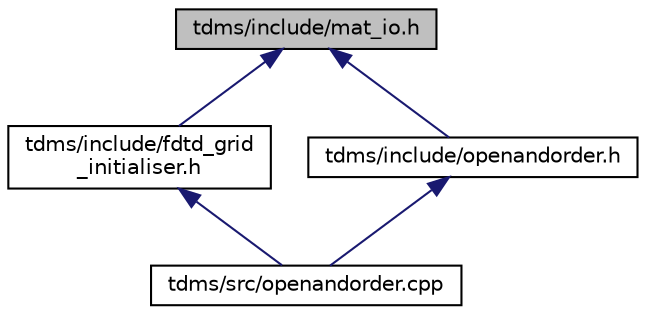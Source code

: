 digraph "tdms/include/mat_io.h"
{
 // LATEX_PDF_SIZE
  edge [fontname="Helvetica",fontsize="10",labelfontname="Helvetica",labelfontsize="10"];
  node [fontname="Helvetica",fontsize="10",shape=record];
  Node1 [label="tdms/include/mat_io.h",height=0.2,width=0.4,color="black", fillcolor="grey75", style="filled", fontcolor="black",tooltip="Includes MATLAB headers for I/O."];
  Node1 -> Node2 [dir="back",color="midnightblue",fontsize="10",style="solid",fontname="Helvetica"];
  Node2 [label="tdms/include/fdtd_grid\l_initialiser.h",height=0.2,width=0.4,color="black", fillcolor="white", style="filled",URL="$fdtd__grid__initialiser_8h.html",tooltip="Initialisation of the FDTD grid."];
  Node2 -> Node3 [dir="back",color="midnightblue",fontsize="10",style="solid",fontname="Helvetica"];
  Node3 [label="tdms/src/openandorder.cpp",height=0.2,width=0.4,color="black", fillcolor="white", style="filled",URL="$openandorder_8cpp.html",tooltip="Launch and file IO."];
  Node1 -> Node4 [dir="back",color="midnightblue",fontsize="10",style="solid",fontname="Helvetica"];
  Node4 [label="tdms/include/openandorder.h",height=0.2,width=0.4,color="black", fillcolor="white", style="filled",URL="$openandorder_8h.html",tooltip="Launch TDMS and file IO."];
  Node4 -> Node3 [dir="back",color="midnightblue",fontsize="10",style="solid",fontname="Helvetica"];
}
